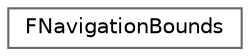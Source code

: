 digraph "Graphical Class Hierarchy"
{
 // INTERACTIVE_SVG=YES
 // LATEX_PDF_SIZE
  bgcolor="transparent";
  edge [fontname=Helvetica,fontsize=10,labelfontname=Helvetica,labelfontsize=10];
  node [fontname=Helvetica,fontsize=10,shape=box,height=0.2,width=0.4];
  rankdir="LR";
  Node0 [id="Node000000",label="FNavigationBounds",height=0.2,width=0.4,color="grey40", fillcolor="white", style="filled",URL="$dc/d3b/structFNavigationBounds.html",tooltip=" "];
}
